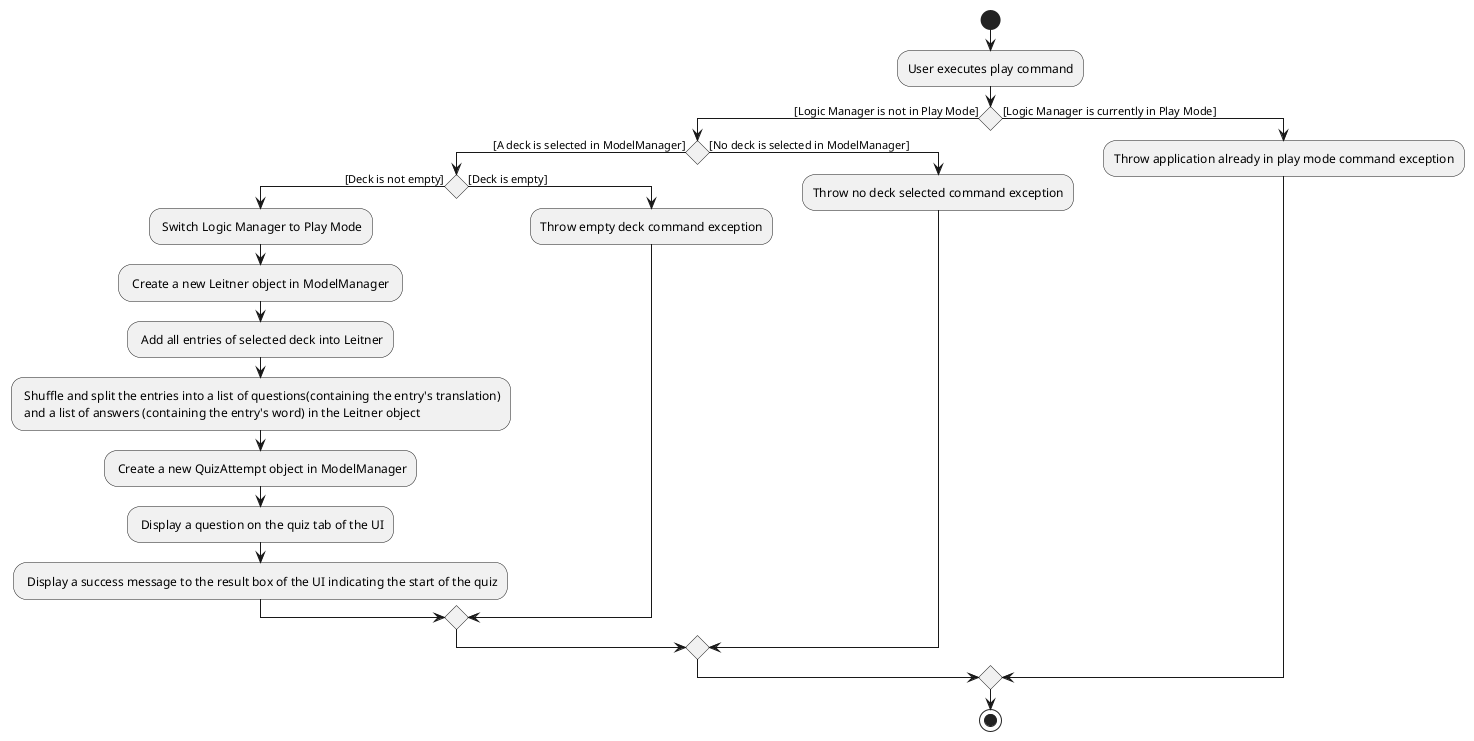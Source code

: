 @startuml
start
:User executes play command;

if() then ([Logic Manager is not in Play Mode])
    if() then ([A deck is selected in ModelManager])
        if() then ([Deck is not empty])
        : Switch Logic Manager to Play Mode;
        : Create a new Leitner object in ModelManager ;
        : Add all entries of selected deck into Leitner;
        : Shuffle and split the entries into a list of questions(containing the entry's translation)
         and a list of answers (containing the entry's word) in the Leitner object;
        : Create a new QuizAttempt object in ModelManager;
        : Display a question on the quiz tab of the UI;
        : Display a success message to the result box of the UI indicating the start of the quiz;
        else ([Deck is empty])
        :Throw empty deck command exception;
        endif
    else ([No deck is selected in ModelManager])
    :Throw no deck selected command exception;
    endif
else([Logic Manager is currently in Play Mode])
:Throw application already in play mode command exception;
endif
stop
@enduml
